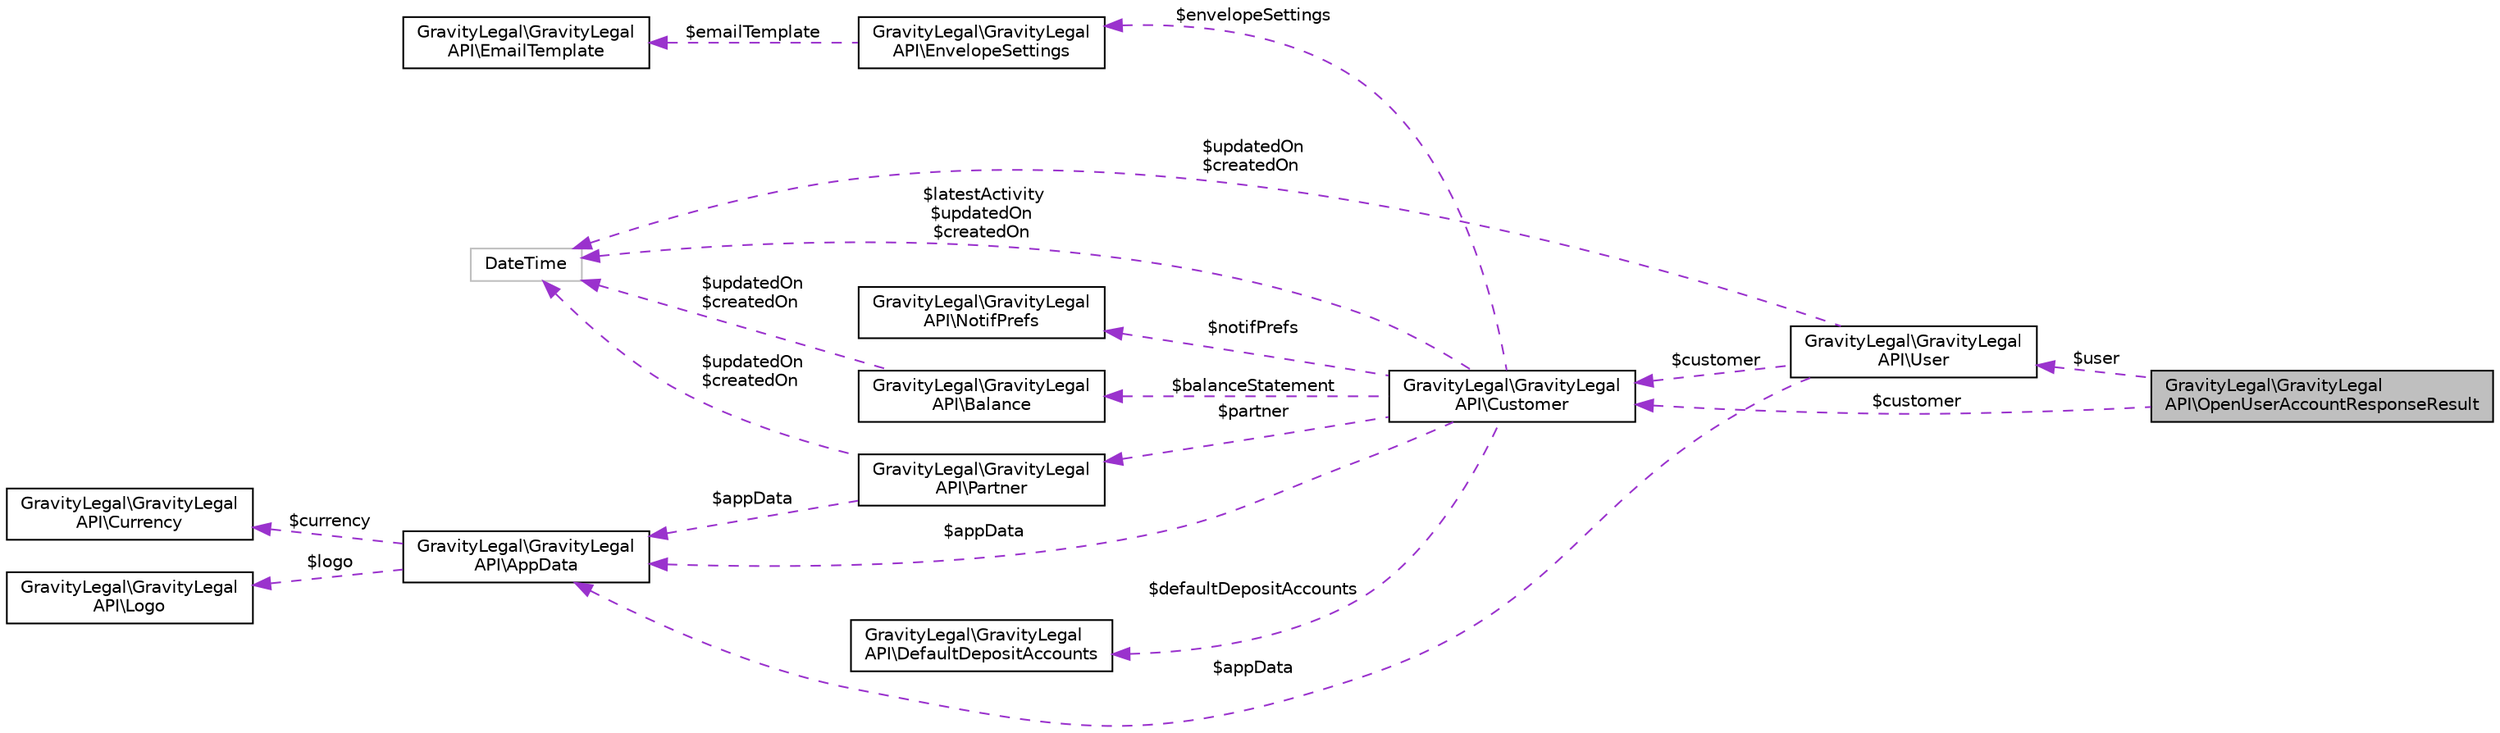 digraph "GravityLegal\GravityLegalAPI\OpenUserAccountResponseResult"
{
 // LATEX_PDF_SIZE
  edge [fontname="Helvetica",fontsize="10",labelfontname="Helvetica",labelfontsize="10"];
  node [fontname="Helvetica",fontsize="10",shape=record];
  rankdir="LR";
  Node1 [label="GravityLegal\\GravityLegal\lAPI\\OpenUserAccountResponseResult",height=0.2,width=0.4,color="black", fillcolor="grey75", style="filled", fontcolor="black",tooltip=" "];
  Node2 -> Node1 [dir="back",color="darkorchid3",fontsize="10",style="dashed",label=" $user" ,fontname="Helvetica"];
  Node2 [label="GravityLegal\\GravityLegal\lAPI\\User",height=0.2,width=0.4,color="black", fillcolor="white", style="filled",URL="$classGravityLegal_1_1GravityLegalAPI_1_1User.html",tooltip=" "];
  Node3 -> Node2 [dir="back",color="darkorchid3",fontsize="10",style="dashed",label=" $updatedOn\n$createdOn" ,fontname="Helvetica"];
  Node3 [label="DateTime",height=0.2,width=0.4,color="grey75", fillcolor="white", style="filled",tooltip=" "];
  Node4 -> Node2 [dir="back",color="darkorchid3",fontsize="10",style="dashed",label=" $appData" ,fontname="Helvetica"];
  Node4 [label="GravityLegal\\GravityLegal\lAPI\\AppData",height=0.2,width=0.4,color="black", fillcolor="white", style="filled",URL="$classGravityLegal_1_1GravityLegalAPI_1_1AppData.html",tooltip=" "];
  Node5 -> Node4 [dir="back",color="darkorchid3",fontsize="10",style="dashed",label=" $currency" ,fontname="Helvetica"];
  Node5 [label="GravityLegal\\GravityLegal\lAPI\\Currency",height=0.2,width=0.4,color="black", fillcolor="white", style="filled",URL="$classGravityLegal_1_1GravityLegalAPI_1_1Currency.html",tooltip=" "];
  Node6 -> Node4 [dir="back",color="darkorchid3",fontsize="10",style="dashed",label=" $logo" ,fontname="Helvetica"];
  Node6 [label="GravityLegal\\GravityLegal\lAPI\\Logo",height=0.2,width=0.4,color="black", fillcolor="white", style="filled",URL="$classGravityLegal_1_1GravityLegalAPI_1_1Logo.html",tooltip=" "];
  Node7 -> Node2 [dir="back",color="darkorchid3",fontsize="10",style="dashed",label=" $customer" ,fontname="Helvetica"];
  Node7 [label="GravityLegal\\GravityLegal\lAPI\\Customer",height=0.2,width=0.4,color="black", fillcolor="white", style="filled",URL="$classGravityLegal_1_1GravityLegalAPI_1_1Customer.html",tooltip=" "];
  Node8 -> Node7 [dir="back",color="darkorchid3",fontsize="10",style="dashed",label=" $defaultDepositAccounts" ,fontname="Helvetica"];
  Node8 [label="GravityLegal\\GravityLegal\lAPI\\DefaultDepositAccounts",height=0.2,width=0.4,color="black", fillcolor="white", style="filled",URL="$classGravityLegal_1_1GravityLegalAPI_1_1DefaultDepositAccounts.html",tooltip=" "];
  Node9 -> Node7 [dir="back",color="darkorchid3",fontsize="10",style="dashed",label=" $notifPrefs" ,fontname="Helvetica"];
  Node9 [label="GravityLegal\\GravityLegal\lAPI\\NotifPrefs",height=0.2,width=0.4,color="black", fillcolor="white", style="filled",URL="$classGravityLegal_1_1GravityLegalAPI_1_1NotifPrefs.html",tooltip=" "];
  Node3 -> Node7 [dir="back",color="darkorchid3",fontsize="10",style="dashed",label=" $latestActivity\n$updatedOn\n$createdOn" ,fontname="Helvetica"];
  Node10 -> Node7 [dir="back",color="darkorchid3",fontsize="10",style="dashed",label=" $envelopeSettings" ,fontname="Helvetica"];
  Node10 [label="GravityLegal\\GravityLegal\lAPI\\EnvelopeSettings",height=0.2,width=0.4,color="black", fillcolor="white", style="filled",URL="$classGravityLegal_1_1GravityLegalAPI_1_1EnvelopeSettings.html",tooltip=" "];
  Node11 -> Node10 [dir="back",color="darkorchid3",fontsize="10",style="dashed",label=" $emailTemplate" ,fontname="Helvetica"];
  Node11 [label="GravityLegal\\GravityLegal\lAPI\\EmailTemplate",height=0.2,width=0.4,color="black", fillcolor="white", style="filled",URL="$classGravityLegal_1_1GravityLegalAPI_1_1EmailTemplate.html",tooltip=" "];
  Node12 -> Node7 [dir="back",color="darkorchid3",fontsize="10",style="dashed",label=" $balanceStatement" ,fontname="Helvetica"];
  Node12 [label="GravityLegal\\GravityLegal\lAPI\\Balance",height=0.2,width=0.4,color="black", fillcolor="white", style="filled",URL="$classGravityLegal_1_1GravityLegalAPI_1_1Balance.html",tooltip=" "];
  Node3 -> Node12 [dir="back",color="darkorchid3",fontsize="10",style="dashed",label=" $updatedOn\n$createdOn" ,fontname="Helvetica"];
  Node4 -> Node7 [dir="back",color="darkorchid3",fontsize="10",style="dashed",label=" $appData" ,fontname="Helvetica"];
  Node13 -> Node7 [dir="back",color="darkorchid3",fontsize="10",style="dashed",label=" $partner" ,fontname="Helvetica"];
  Node13 [label="GravityLegal\\GravityLegal\lAPI\\Partner",height=0.2,width=0.4,color="black", fillcolor="white", style="filled",URL="$classGravityLegal_1_1GravityLegalAPI_1_1Partner.html",tooltip=" "];
  Node3 -> Node13 [dir="back",color="darkorchid3",fontsize="10",style="dashed",label=" $updatedOn\n$createdOn" ,fontname="Helvetica"];
  Node4 -> Node13 [dir="back",color="darkorchid3",fontsize="10",style="dashed",label=" $appData" ,fontname="Helvetica"];
  Node7 -> Node1 [dir="back",color="darkorchid3",fontsize="10",style="dashed",label=" $customer" ,fontname="Helvetica"];
}

